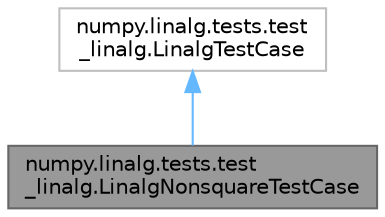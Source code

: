 digraph "numpy.linalg.tests.test_linalg.LinalgNonsquareTestCase"
{
 // LATEX_PDF_SIZE
  bgcolor="transparent";
  edge [fontname=Helvetica,fontsize=10,labelfontname=Helvetica,labelfontsize=10];
  node [fontname=Helvetica,fontsize=10,shape=box,height=0.2,width=0.4];
  Node1 [id="Node000001",label="numpy.linalg.tests.test\l_linalg.LinalgNonsquareTestCase",height=0.2,width=0.4,color="gray40", fillcolor="grey60", style="filled", fontcolor="black",tooltip=" "];
  Node2 -> Node1 [id="edge2_Node000001_Node000002",dir="back",color="steelblue1",style="solid",tooltip=" "];
  Node2 [id="Node000002",label="numpy.linalg.tests.test\l_linalg.LinalgTestCase",height=0.2,width=0.4,color="grey75", fillcolor="white", style="filled",URL="$df/d23/classnumpy_1_1linalg_1_1tests_1_1test__linalg_1_1LinalgTestCase.html",tooltip=" "];
}
